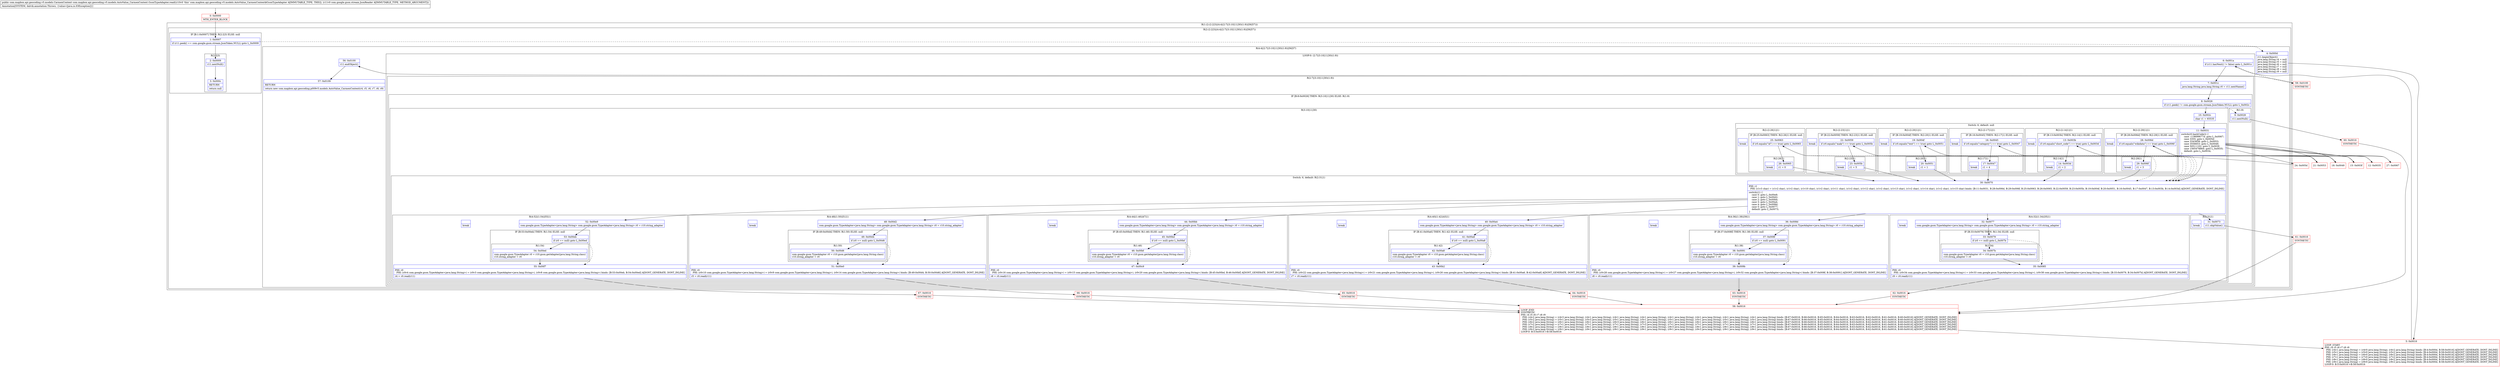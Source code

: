 digraph "CFG forcom.mapbox.api.geocoding.v5.models.AutoValue_CarmenContext.GsonTypeAdapter.read(Lcom\/google\/gson\/stream\/JsonReader;)Lcom\/mapbox\/api\/geocoding\/v5\/models\/CarmenContext;" {
subgraph cluster_Region_145590622 {
label = "R(1:(2:(2:2|3)|(4:4|(2:7|(3:10|11|30)(1:9))|56|57)))";
node [shape=record,color=blue];
subgraph cluster_Region_2083495833 {
label = "R(2:(2:2|3)|(4:4|(2:7|(3:10|11|30)(1:9))|56|57))";
node [shape=record,color=blue];
subgraph cluster_IfRegion_1043875635 {
label = "IF [B:1:0x0007] THEN: R(2:2|3) ELSE: null";
node [shape=record,color=blue];
Node_1 [shape=record,label="{1\:\ 0x0007|if (r11.peek() == com.google.gson.stream.JsonToken.NULL) goto L_0x0009\l}"];
subgraph cluster_Region_99465755 {
label = "R(2:2|3)";
node [shape=record,color=blue];
Node_2 [shape=record,label="{2\:\ 0x0009|r11.nextNull()\l}"];
Node_3 [shape=record,label="{3\:\ 0x000c|RETURN\l|return null\l}"];
}
}
subgraph cluster_Region_1436028158 {
label = "R(4:4|(2:7|(3:10|11|30)(1:9))|56|57)";
node [shape=record,color=blue];
Node_4 [shape=record,label="{4\:\ 0x000d|r11.beginObject()\ljava.lang.String r4 = null\ljava.lang.String r5 = null\ljava.lang.String r6 = null\ljava.lang.String r7 = null\ljava.lang.String r8 = null\ljava.lang.String r9 = null\l}"];
subgraph cluster_LoopRegion_1634608257 {
label = "LOOP:0: (2:7|(3:10|11|30)(1:9))";
node [shape=record,color=blue];
Node_6 [shape=record,label="{6\:\ 0x001a|if (r11.hasNext() != false) goto L_0x001c\l}"];
subgraph cluster_Region_1079099172 {
label = "R(2:7|(3:10|11|30)(1:9))";
node [shape=record,color=blue];
Node_7 [shape=record,label="{7\:\ 0x001c|java.lang.String java.lang.String r0 = r11.nextName()\l}"];
subgraph cluster_IfRegion_1631431778 {
label = "IF [B:8:0x0026] THEN: R(3:10|11|30) ELSE: R(1:9)";
node [shape=record,color=blue];
Node_8 [shape=record,label="{8\:\ 0x0026|if (r11.peek() != com.google.gson.stream.JsonToken.NULL) goto L_0x002c\l}"];
subgraph cluster_Region_1866682743 {
label = "R(3:10|11|30)";
node [shape=record,color=blue];
Node_10 [shape=record,label="{10\:\ 0x002c|char r1 = 65535\l}"];
subgraph cluster_SwitchRegion_760096859 {
label = "Switch: 6, default: null";
node [shape=record,color=blue];
Node_11 [shape=record,label="{11\:\ 0x0031|switch(r0.hashCode()) \{\l    case \-1196996774: goto L_0x0067;\l    case 3355: goto L_0x005d;\l    case 3343858: goto L_0x0053;\l    case 3556653: goto L_0x0049;\l    case 50511102: goto L_0x003f;\l    case 1565478864: goto L_0x0035;\l    default: goto L_0x0034;\l\}\l}"];
subgraph cluster_Region_499150505 {
label = "R(2:(2:29|1)|1)";
node [shape=record,color=blue];
subgraph cluster_IfRegion_110001455 {
label = "IF [B:28:0x006d] THEN: R(2:29|1) ELSE: null";
node [shape=record,color=blue];
Node_28 [shape=record,label="{28\:\ 0x006d|if (r0.equals(\"wikidata\") == true) goto L_0x006f\l}"];
subgraph cluster_Region_53931739 {
label = "R(2:29|1)";
node [shape=record,color=blue];
Node_29 [shape=record,label="{29\:\ 0x006f|r1 = 3\l}"];
Node_InsnContainer_1972712040 [shape=record,label="{|break\l}"];
}
}
Node_InsnContainer_1708087927 [shape=record,label="{|break\l}"];
}
subgraph cluster_Region_1771942928 {
label = "R(2:(2:26|1)|1)";
node [shape=record,color=blue];
subgraph cluster_IfRegion_1865908691 {
label = "IF [B:25:0x0063] THEN: R(2:26|1) ELSE: null";
node [shape=record,color=blue];
Node_25 [shape=record,label="{25\:\ 0x0063|if (r0.equals(\"id\") == true) goto L_0x0065\l}"];
subgraph cluster_Region_156802110 {
label = "R(2:26|1)";
node [shape=record,color=blue];
Node_26 [shape=record,label="{26\:\ 0x0065|r1 = 0\l}"];
Node_InsnContainer_2000038572 [shape=record,label="{|break\l}"];
}
}
Node_InsnContainer_736907344 [shape=record,label="{|break\l}"];
}
subgraph cluster_Region_888126392 {
label = "R(2:(2:23|1)|1)";
node [shape=record,color=blue];
subgraph cluster_IfRegion_575847310 {
label = "IF [B:22:0x0059] THEN: R(2:23|1) ELSE: null";
node [shape=record,color=blue];
Node_22 [shape=record,label="{22\:\ 0x0059|if (r0.equals(\"maki\") == true) goto L_0x005b\l}"];
subgraph cluster_Region_30669135 {
label = "R(2:23|1)";
node [shape=record,color=blue];
Node_23 [shape=record,label="{23\:\ 0x005b|r1 = 5\l}"];
Node_InsnContainer_810984449 [shape=record,label="{|break\l}"];
}
}
Node_InsnContainer_1995672557 [shape=record,label="{|break\l}"];
}
subgraph cluster_Region_1062480819 {
label = "R(2:(2:20|1)|1)";
node [shape=record,color=blue];
subgraph cluster_IfRegion_2114081647 {
label = "IF [B:19:0x004f] THEN: R(2:20|1) ELSE: null";
node [shape=record,color=blue];
Node_19 [shape=record,label="{19\:\ 0x004f|if (r0.equals(\"text\") == true) goto L_0x0051\l}"];
subgraph cluster_Region_1953421547 {
label = "R(2:20|1)";
node [shape=record,color=blue];
Node_20 [shape=record,label="{20\:\ 0x0051|r1 = 1\l}"];
Node_InsnContainer_1991206298 [shape=record,label="{|break\l}"];
}
}
Node_InsnContainer_1935450594 [shape=record,label="{|break\l}"];
}
subgraph cluster_Region_429580423 {
label = "R(2:(2:17|1)|1)";
node [shape=record,color=blue];
subgraph cluster_IfRegion_185609861 {
label = "IF [B:16:0x0045] THEN: R(2:17|1) ELSE: null";
node [shape=record,color=blue];
Node_16 [shape=record,label="{16\:\ 0x0045|if (r0.equals(\"category\") == true) goto L_0x0047\l}"];
subgraph cluster_Region_1075486859 {
label = "R(2:17|1)";
node [shape=record,color=blue];
Node_17 [shape=record,label="{17\:\ 0x0047|r1 = 4\l}"];
Node_InsnContainer_118315444 [shape=record,label="{|break\l}"];
}
}
Node_InsnContainer_168001402 [shape=record,label="{|break\l}"];
}
subgraph cluster_Region_482778217 {
label = "R(2:(2:14|1)|1)";
node [shape=record,color=blue];
subgraph cluster_IfRegion_1492786989 {
label = "IF [B:13:0x003b] THEN: R(2:14|1) ELSE: null";
node [shape=record,color=blue];
Node_13 [shape=record,label="{13\:\ 0x003b|if (r0.equals(\"short_code\") == true) goto L_0x003d\l}"];
subgraph cluster_Region_233733594 {
label = "R(2:14|1)";
node [shape=record,color=blue];
Node_14 [shape=record,label="{14\:\ 0x003d|r1 = 2\l}"];
Node_InsnContainer_1385613742 [shape=record,label="{|break\l}"];
}
}
Node_InsnContainer_1069284017 [shape=record,label="{|break\l}"];
}
}
subgraph cluster_SwitchRegion_325706921 {
label = "Switch: 6, default: R(2:31|1)";
node [shape=record,color=blue];
Node_30 [shape=record,label="{30\:\ 0x0070|PHI: r1 \l  PHI: (r1v3 char) = (r1v2 char), (r1v2 char), (r1v10 char), (r1v2 char), (r1v11 char), (r1v2 char), (r1v12 char), (r1v2 char), (r1v13 char), (r1v2 char), (r1v14 char), (r1v2 char), (r1v15 char) binds: [B:11:0x0031, B:28:0x006d, B:29:0x006f, B:25:0x0063, B:26:0x0065, B:22:0x0059, B:23:0x005b, B:19:0x004f, B:20:0x0051, B:16:0x0045, B:17:0x0047, B:13:0x003b, B:14:0x003d] A[DONT_GENERATE, DONT_INLINE]\l|switch(r1) \{\l    case 0: goto L_0x00e9;\l    case 1: goto L_0x00d2;\l    case 2: goto L_0x00bb;\l    case 3: goto L_0x00a4;\l    case 4: goto L_0x008d;\l    case 5: goto L_0x0077;\l    default: goto L_0x0073;\l\}\l}"];
subgraph cluster_Region_1335853141 {
label = "R(4:52|(1:54)|55|1)";
node [shape=record,color=blue];
Node_52 [shape=record,label="{52\:\ 0x00e9|com.google.gson.TypeAdapter\<java.lang.String\> com.google.gson.TypeAdapter\<java.lang.String\> r0 = r10.string_adapter\l}"];
subgraph cluster_IfRegion_71904228 {
label = "IF [B:53:0x00eb] THEN: R(1:54) ELSE: null";
node [shape=record,color=blue];
Node_53 [shape=record,label="{53\:\ 0x00eb|if (r0 == null) goto L_0x00ed\l}"];
subgraph cluster_Region_297983919 {
label = "R(1:54)";
node [shape=record,color=blue];
Node_54 [shape=record,label="{54\:\ 0x00ed|com.google.gson.TypeAdapter r0 = r10.gson.getAdapter(java.lang.String.class)\lr10.string_adapter = r0\l}"];
}
}
Node_55 [shape=record,label="{55\:\ 0x00f7|PHI: r0 \l  PHI: (r0v4 com.google.gson.TypeAdapter\<java.lang.String\>) = (r0v3 com.google.gson.TypeAdapter\<java.lang.String\>), (r0v8 com.google.gson.TypeAdapter\<java.lang.String\>) binds: [B:53:0x00eb, B:54:0x00ed] A[DONT_GENERATE, DONT_INLINE]\l|r4 = r0.read(r11)\l}"];
Node_InsnContainer_777173651 [shape=record,label="{|break\l}"];
}
subgraph cluster_Region_837737772 {
label = "R(4:48|(1:50)|51|1)";
node [shape=record,color=blue];
Node_48 [shape=record,label="{48\:\ 0x00d2|com.google.gson.TypeAdapter\<java.lang.String\> com.google.gson.TypeAdapter\<java.lang.String\> r0 = r10.string_adapter\l}"];
subgraph cluster_IfRegion_648505689 {
label = "IF [B:49:0x00d4] THEN: R(1:50) ELSE: null";
node [shape=record,color=blue];
Node_49 [shape=record,label="{49\:\ 0x00d4|if (r0 == null) goto L_0x00d6\l}"];
subgraph cluster_Region_2050459162 {
label = "R(1:50)";
node [shape=record,color=blue];
Node_50 [shape=record,label="{50\:\ 0x00d6|com.google.gson.TypeAdapter r0 = r10.gson.getAdapter(java.lang.String.class)\lr10.string_adapter = r0\l}"];
}
}
Node_51 [shape=record,label="{51\:\ 0x00e0|PHI: r0 \l  PHI: (r0v10 com.google.gson.TypeAdapter\<java.lang.String\>) = (r0v9 com.google.gson.TypeAdapter\<java.lang.String\>), (r0v14 com.google.gson.TypeAdapter\<java.lang.String\>) binds: [B:49:0x00d4, B:50:0x00d6] A[DONT_GENERATE, DONT_INLINE]\l|r5 = r0.read(r11)\l}"];
Node_InsnContainer_115302116 [shape=record,label="{|break\l}"];
}
subgraph cluster_Region_158609332 {
label = "R(4:44|(1:46)|47|1)";
node [shape=record,color=blue];
Node_44 [shape=record,label="{44\:\ 0x00bb|com.google.gson.TypeAdapter\<java.lang.String\> com.google.gson.TypeAdapter\<java.lang.String\> r0 = r10.string_adapter\l}"];
subgraph cluster_IfRegion_1816460361 {
label = "IF [B:45:0x00bd] THEN: R(1:46) ELSE: null";
node [shape=record,color=blue];
Node_45 [shape=record,label="{45\:\ 0x00bd|if (r0 == null) goto L_0x00bf\l}"];
subgraph cluster_Region_555738501 {
label = "R(1:46)";
node [shape=record,color=blue];
Node_46 [shape=record,label="{46\:\ 0x00bf|com.google.gson.TypeAdapter r0 = r10.gson.getAdapter(java.lang.String.class)\lr10.string_adapter = r0\l}"];
}
}
Node_47 [shape=record,label="{47\:\ 0x00c9|PHI: r0 \l  PHI: (r0v16 com.google.gson.TypeAdapter\<java.lang.String\>) = (r0v15 com.google.gson.TypeAdapter\<java.lang.String\>), (r0v20 com.google.gson.TypeAdapter\<java.lang.String\>) binds: [B:45:0x00bd, B:46:0x00bf] A[DONT_GENERATE, DONT_INLINE]\l|r6 = r0.read(r11)\l}"];
Node_InsnContainer_1658862632 [shape=record,label="{|break\l}"];
}
subgraph cluster_Region_471739800 {
label = "R(4:40|(1:42)|43|1)";
node [shape=record,color=blue];
Node_40 [shape=record,label="{40\:\ 0x00a4|com.google.gson.TypeAdapter\<java.lang.String\> com.google.gson.TypeAdapter\<java.lang.String\> r0 = r10.string_adapter\l}"];
subgraph cluster_IfRegion_938866981 {
label = "IF [B:41:0x00a6] THEN: R(1:42) ELSE: null";
node [shape=record,color=blue];
Node_41 [shape=record,label="{41\:\ 0x00a6|if (r0 == null) goto L_0x00a8\l}"];
subgraph cluster_Region_713400461 {
label = "R(1:42)";
node [shape=record,color=blue];
Node_42 [shape=record,label="{42\:\ 0x00a8|com.google.gson.TypeAdapter r0 = r10.gson.getAdapter(java.lang.String.class)\lr10.string_adapter = r0\l}"];
}
}
Node_43 [shape=record,label="{43\:\ 0x00b2|PHI: r0 \l  PHI: (r0v22 com.google.gson.TypeAdapter\<java.lang.String\>) = (r0v21 com.google.gson.TypeAdapter\<java.lang.String\>), (r0v26 com.google.gson.TypeAdapter\<java.lang.String\>) binds: [B:41:0x00a6, B:42:0x00a8] A[DONT_GENERATE, DONT_INLINE]\l|r7 = r0.read(r11)\l}"];
Node_InsnContainer_49167543 [shape=record,label="{|break\l}"];
}
subgraph cluster_Region_800099174 {
label = "R(4:36|(1:38)|39|1)";
node [shape=record,color=blue];
Node_36 [shape=record,label="{36\:\ 0x008d|com.google.gson.TypeAdapter\<java.lang.String\> com.google.gson.TypeAdapter\<java.lang.String\> r0 = r10.string_adapter\l}"];
subgraph cluster_IfRegion_586485325 {
label = "IF [B:37:0x008f] THEN: R(1:38) ELSE: null";
node [shape=record,color=blue];
Node_37 [shape=record,label="{37\:\ 0x008f|if (r0 == null) goto L_0x0091\l}"];
subgraph cluster_Region_1763180947 {
label = "R(1:38)";
node [shape=record,color=blue];
Node_38 [shape=record,label="{38\:\ 0x0091|com.google.gson.TypeAdapter r0 = r10.gson.getAdapter(java.lang.String.class)\lr10.string_adapter = r0\l}"];
}
}
Node_39 [shape=record,label="{39\:\ 0x009b|PHI: r0 \l  PHI: (r0v28 com.google.gson.TypeAdapter\<java.lang.String\>) = (r0v27 com.google.gson.TypeAdapter\<java.lang.String\>), (r0v32 com.google.gson.TypeAdapter\<java.lang.String\>) binds: [B:37:0x008f, B:38:0x0091] A[DONT_GENERATE, DONT_INLINE]\l|r8 = r0.read(r11)\l}"];
Node_InsnContainer_961775707 [shape=record,label="{|break\l}"];
}
subgraph cluster_Region_1760568321 {
label = "R(4:32|(1:34)|35|1)";
node [shape=record,color=blue];
Node_32 [shape=record,label="{32\:\ 0x0077|com.google.gson.TypeAdapter\<java.lang.String\> com.google.gson.TypeAdapter\<java.lang.String\> r0 = r10.string_adapter\l}"];
subgraph cluster_IfRegion_1029159452 {
label = "IF [B:33:0x0079] THEN: R(1:34) ELSE: null";
node [shape=record,color=blue];
Node_33 [shape=record,label="{33\:\ 0x0079|if (r0 == null) goto L_0x007b\l}"];
subgraph cluster_Region_636703574 {
label = "R(1:34)";
node [shape=record,color=blue];
Node_34 [shape=record,label="{34\:\ 0x007b|com.google.gson.TypeAdapter r0 = r10.gson.getAdapter(java.lang.String.class)\lr10.string_adapter = r0\l}"];
}
}
Node_35 [shape=record,label="{35\:\ 0x0085|PHI: r0 \l  PHI: (r0v34 com.google.gson.TypeAdapter\<java.lang.String\>) = (r0v33 com.google.gson.TypeAdapter\<java.lang.String\>), (r0v38 com.google.gson.TypeAdapter\<java.lang.String\>) binds: [B:33:0x0079, B:34:0x007b] A[DONT_GENERATE, DONT_INLINE]\l|r9 = r0.read(r11)\l}"];
Node_InsnContainer_1166526955 [shape=record,label="{|break\l}"];
}
subgraph cluster_Region_644201487 {
label = "R(2:31|1)";
node [shape=record,color=blue];
Node_31 [shape=record,label="{31\:\ 0x0073|r11.skipValue()\l}"];
Node_InsnContainer_1436362736 [shape=record,label="{|break\l}"];
}
}
}
subgraph cluster_Region_1890151496 {
label = "R(1:9)";
node [shape=record,color=blue];
Node_9 [shape=record,label="{9\:\ 0x0028|r11.nextNull()\l}"];
}
}
}
}
Node_56 [shape=record,label="{56\:\ 0x0100|r11.endObject()\l}"];
Node_57 [shape=record,label="{57\:\ 0x0109|RETURN\l|return new com.mapbox.api.geocoding.p009v5.models.AutoValue_CarmenContext(r4, r5, r6, r7, r8, r9)\l}"];
}
}
}
Node_0 [shape=record,color=red,label="{0\:\ 0x0000|MTH_ENTER_BLOCK\l}"];
Node_5 [shape=record,color=red,label="{5\:\ 0x0016|LOOP_START\lPHI: r4 r5 r6 r7 r8 r9 \l  PHI: (r4v1 java.lang.String) = (r4v0 java.lang.String), (r4v2 java.lang.String) binds: [B:4:0x000d, B:58:0x0016] A[DONT_GENERATE, DONT_INLINE]\l  PHI: (r5v1 java.lang.String) = (r5v0 java.lang.String), (r5v2 java.lang.String) binds: [B:4:0x000d, B:58:0x0016] A[DONT_GENERATE, DONT_INLINE]\l  PHI: (r6v1 java.lang.String) = (r6v0 java.lang.String), (r6v2 java.lang.String) binds: [B:4:0x000d, B:58:0x0016] A[DONT_GENERATE, DONT_INLINE]\l  PHI: (r7v1 java.lang.String) = (r7v0 java.lang.String), (r7v2 java.lang.String) binds: [B:4:0x000d, B:58:0x0016] A[DONT_GENERATE, DONT_INLINE]\l  PHI: (r8v1 java.lang.String) = (r8v0 java.lang.String), (r8v2 java.lang.String) binds: [B:4:0x000d, B:58:0x0016] A[DONT_GENERATE, DONT_INLINE]\l  PHI: (r9v1 java.lang.String) = (r9v0 java.lang.String), (r9v2 java.lang.String) binds: [B:4:0x000d, B:58:0x0016] A[DONT_GENERATE, DONT_INLINE]\lLOOP:0: B:5:0x0016\-\>B:58:0x0016\l}"];
Node_12 [shape=record,color=red,label="{12\:\ 0x0035}"];
Node_15 [shape=record,color=red,label="{15\:\ 0x003f}"];
Node_18 [shape=record,color=red,label="{18\:\ 0x0049}"];
Node_21 [shape=record,color=red,label="{21\:\ 0x0053}"];
Node_24 [shape=record,color=red,label="{24\:\ 0x005d}"];
Node_27 [shape=record,color=red,label="{27\:\ 0x0067}"];
Node_58 [shape=record,color=red,label="{58\:\ 0x0016|LOOP_END\lSYNTHETIC\lPHI: r4 r5 r6 r7 r8 r9 \l  PHI: (r4v2 java.lang.String) = (r4v3 java.lang.String), (r4v1 java.lang.String), (r4v1 java.lang.String), (r4v1 java.lang.String), (r4v1 java.lang.String), (r4v1 java.lang.String), (r4v1 java.lang.String), (r4v1 java.lang.String) binds: [B:67:0x0016, B:66:0x0016, B:65:0x0016, B:64:0x0016, B:63:0x0016, B:62:0x0016, B:61:0x0016, B:60:0x0016] A[DONT_GENERATE, DONT_INLINE]\l  PHI: (r5v2 java.lang.String) = (r5v1 java.lang.String), (r5v3 java.lang.String), (r5v1 java.lang.String), (r5v1 java.lang.String), (r5v1 java.lang.String), (r5v1 java.lang.String), (r5v1 java.lang.String), (r5v1 java.lang.String) binds: [B:67:0x0016, B:66:0x0016, B:65:0x0016, B:64:0x0016, B:63:0x0016, B:62:0x0016, B:61:0x0016, B:60:0x0016] A[DONT_GENERATE, DONT_INLINE]\l  PHI: (r6v2 java.lang.String) = (r6v1 java.lang.String), (r6v1 java.lang.String), (r6v3 java.lang.String), (r6v1 java.lang.String), (r6v1 java.lang.String), (r6v1 java.lang.String), (r6v1 java.lang.String), (r6v1 java.lang.String) binds: [B:67:0x0016, B:66:0x0016, B:65:0x0016, B:64:0x0016, B:63:0x0016, B:62:0x0016, B:61:0x0016, B:60:0x0016] A[DONT_GENERATE, DONT_INLINE]\l  PHI: (r7v2 java.lang.String) = (r7v1 java.lang.String), (r7v1 java.lang.String), (r7v1 java.lang.String), (r7v3 java.lang.String), (r7v1 java.lang.String), (r7v1 java.lang.String), (r7v1 java.lang.String), (r7v1 java.lang.String) binds: [B:67:0x0016, B:66:0x0016, B:65:0x0016, B:64:0x0016, B:63:0x0016, B:62:0x0016, B:61:0x0016, B:60:0x0016] A[DONT_GENERATE, DONT_INLINE]\l  PHI: (r8v2 java.lang.String) = (r8v1 java.lang.String), (r8v1 java.lang.String), (r8v1 java.lang.String), (r8v1 java.lang.String), (r8v3 java.lang.String), (r8v1 java.lang.String), (r8v1 java.lang.String), (r8v1 java.lang.String) binds: [B:67:0x0016, B:66:0x0016, B:65:0x0016, B:64:0x0016, B:63:0x0016, B:62:0x0016, B:61:0x0016, B:60:0x0016] A[DONT_GENERATE, DONT_INLINE]\l  PHI: (r9v2 java.lang.String) = (r9v1 java.lang.String), (r9v1 java.lang.String), (r9v1 java.lang.String), (r9v1 java.lang.String), (r9v1 java.lang.String), (r9v3 java.lang.String), (r9v1 java.lang.String), (r9v1 java.lang.String) binds: [B:67:0x0016, B:66:0x0016, B:65:0x0016, B:64:0x0016, B:63:0x0016, B:62:0x0016, B:61:0x0016, B:60:0x0016] A[DONT_GENERATE, DONT_INLINE]\lLOOP:0: B:5:0x0016\-\>B:58:0x0016\l}"];
Node_59 [shape=record,color=red,label="{59\:\ 0x0100|SYNTHETIC\l}"];
Node_60 [shape=record,color=red,label="{60\:\ 0x0016|SYNTHETIC\l}"];
Node_61 [shape=record,color=red,label="{61\:\ 0x0016|SYNTHETIC\l}"];
Node_62 [shape=record,color=red,label="{62\:\ 0x0016|SYNTHETIC\l}"];
Node_63 [shape=record,color=red,label="{63\:\ 0x0016|SYNTHETIC\l}"];
Node_64 [shape=record,color=red,label="{64\:\ 0x0016|SYNTHETIC\l}"];
Node_65 [shape=record,color=red,label="{65\:\ 0x0016|SYNTHETIC\l}"];
Node_66 [shape=record,color=red,label="{66\:\ 0x0016|SYNTHETIC\l}"];
Node_67 [shape=record,color=red,label="{67\:\ 0x0016|SYNTHETIC\l}"];
MethodNode[shape=record,label="{public com.mapbox.api.geocoding.v5.models.CarmenContext com.mapbox.api.geocoding.v5.models.AutoValue_CarmenContext.GsonTypeAdapter.read((r10v0 'this' com.mapbox.api.geocoding.v5.models.AutoValue_CarmenContext$GsonTypeAdapter A[IMMUTABLE_TYPE, THIS]), (r11v0 com.google.gson.stream.JsonReader A[IMMUTABLE_TYPE, METHOD_ARGUMENT]))  | Annotation[SYSTEM, dalvik.annotation.Throws, \{value=[java.io.IOException]\}]\l}"];
MethodNode -> Node_0;
Node_1 -> Node_2;
Node_1 -> Node_4[style=dashed];
Node_2 -> Node_3;
Node_4 -> Node_5;
Node_6 -> Node_7;
Node_6 -> Node_59[style=dashed];
Node_7 -> Node_8;
Node_8 -> Node_9[style=dashed];
Node_8 -> Node_10;
Node_10 -> Node_11;
Node_11 -> Node_12;
Node_11 -> Node_15;
Node_11 -> Node_18;
Node_11 -> Node_21;
Node_11 -> Node_24;
Node_11 -> Node_27;
Node_11 -> Node_30;
Node_28 -> Node_29;
Node_28 -> Node_30[style=dashed];
Node_29 -> Node_30;
Node_25 -> Node_26;
Node_25 -> Node_30[style=dashed];
Node_26 -> Node_30;
Node_22 -> Node_23;
Node_22 -> Node_30[style=dashed];
Node_23 -> Node_30;
Node_19 -> Node_20;
Node_19 -> Node_30[style=dashed];
Node_20 -> Node_30;
Node_16 -> Node_17;
Node_16 -> Node_30[style=dashed];
Node_17 -> Node_30;
Node_13 -> Node_14;
Node_13 -> Node_30[style=dashed];
Node_14 -> Node_30;
Node_30 -> Node_31;
Node_30 -> Node_32;
Node_30 -> Node_36;
Node_30 -> Node_40;
Node_30 -> Node_44;
Node_30 -> Node_48;
Node_30 -> Node_52;
Node_52 -> Node_53;
Node_53 -> Node_54;
Node_53 -> Node_55[style=dashed];
Node_54 -> Node_55;
Node_55 -> Node_67;
Node_48 -> Node_49;
Node_49 -> Node_50;
Node_49 -> Node_51[style=dashed];
Node_50 -> Node_51;
Node_51 -> Node_66;
Node_44 -> Node_45;
Node_45 -> Node_46;
Node_45 -> Node_47[style=dashed];
Node_46 -> Node_47;
Node_47 -> Node_65;
Node_40 -> Node_41;
Node_41 -> Node_42;
Node_41 -> Node_43[style=dashed];
Node_42 -> Node_43;
Node_43 -> Node_64;
Node_36 -> Node_37;
Node_37 -> Node_38;
Node_37 -> Node_39[style=dashed];
Node_38 -> Node_39;
Node_39 -> Node_63;
Node_32 -> Node_33;
Node_33 -> Node_34;
Node_33 -> Node_35[style=dashed];
Node_34 -> Node_35;
Node_35 -> Node_62;
Node_31 -> Node_61;
Node_9 -> Node_60;
Node_56 -> Node_57;
Node_0 -> Node_1;
Node_5 -> Node_6;
Node_12 -> Node_13;
Node_15 -> Node_16;
Node_18 -> Node_19;
Node_21 -> Node_22;
Node_24 -> Node_25;
Node_27 -> Node_28;
Node_58 -> Node_5;
Node_59 -> Node_56;
Node_60 -> Node_58;
Node_61 -> Node_58;
Node_62 -> Node_58;
Node_63 -> Node_58;
Node_64 -> Node_58;
Node_65 -> Node_58;
Node_66 -> Node_58;
Node_67 -> Node_58;
}

